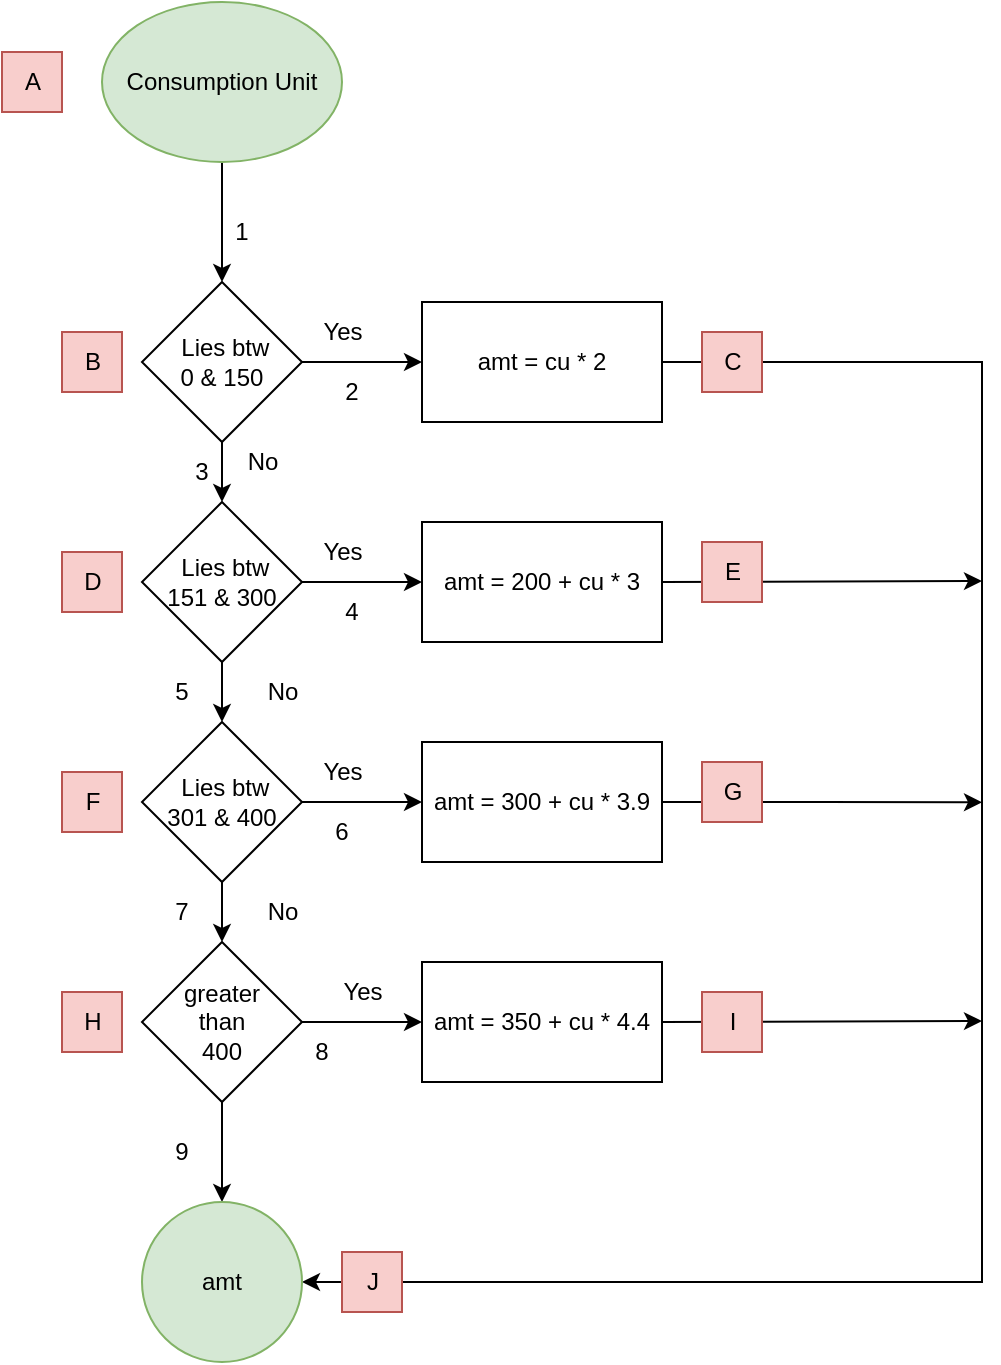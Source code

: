 <mxfile version="20.7.4"><diagram id="mP_byopYEJoC8Z0b7-wE" name="Page-1"><mxGraphModel dx="1235" dy="604" grid="1" gridSize="10" guides="1" tooltips="1" connect="1" arrows="1" fold="1" page="1" pageScale="1" pageWidth="850" pageHeight="1100" math="0" shadow="0"><root><mxCell id="0"/><mxCell id="1" parent="0"/><mxCell id="FutMnsjS8oOckAVhO-cy-3" value="" style="edgeStyle=orthogonalEdgeStyle;rounded=0;orthogonalLoop=1;jettySize=auto;html=1;" edge="1" parent="1" source="FutMnsjS8oOckAVhO-cy-1" target="FutMnsjS8oOckAVhO-cy-2"><mxGeometry relative="1" as="geometry"/></mxCell><mxCell id="FutMnsjS8oOckAVhO-cy-1" value="Consumption Unit" style="ellipse;whiteSpace=wrap;html=1;fillColor=#d5e8d4;strokeColor=#82b366;" vertex="1" parent="1"><mxGeometry x="330" y="30" width="120" height="80" as="geometry"/></mxCell><mxCell id="FutMnsjS8oOckAVhO-cy-5" value="" style="edgeStyle=orthogonalEdgeStyle;rounded=0;orthogonalLoop=1;jettySize=auto;html=1;" edge="1" parent="1" source="FutMnsjS8oOckAVhO-cy-2" target="FutMnsjS8oOckAVhO-cy-4"><mxGeometry relative="1" as="geometry"/></mxCell><mxCell id="FutMnsjS8oOckAVhO-cy-11" value="" style="edgeStyle=orthogonalEdgeStyle;rounded=0;orthogonalLoop=1;jettySize=auto;html=1;" edge="1" parent="1" source="FutMnsjS8oOckAVhO-cy-2" target="FutMnsjS8oOckAVhO-cy-10"><mxGeometry relative="1" as="geometry"/></mxCell><mxCell id="FutMnsjS8oOckAVhO-cy-2" value="&amp;nbsp;Lies btw &lt;br&gt;0 &amp;amp; 150" style="rhombus;whiteSpace=wrap;html=1;" vertex="1" parent="1"><mxGeometry x="350" y="170" width="80" height="80" as="geometry"/></mxCell><mxCell id="FutMnsjS8oOckAVhO-cy-7" value="" style="edgeStyle=orthogonalEdgeStyle;rounded=0;orthogonalLoop=1;jettySize=auto;html=1;" edge="1" parent="1" source="FutMnsjS8oOckAVhO-cy-4" target="FutMnsjS8oOckAVhO-cy-6"><mxGeometry relative="1" as="geometry"/></mxCell><mxCell id="FutMnsjS8oOckAVhO-cy-17" style="edgeStyle=orthogonalEdgeStyle;rounded=0;orthogonalLoop=1;jettySize=auto;html=1;exitX=1;exitY=0.5;exitDx=0;exitDy=0;" edge="1" parent="1" source="FutMnsjS8oOckAVhO-cy-4" target="FutMnsjS8oOckAVhO-cy-12"><mxGeometry relative="1" as="geometry"/></mxCell><mxCell id="FutMnsjS8oOckAVhO-cy-4" value="&amp;nbsp;Lies btw &lt;br&gt;151 &amp;amp; 300" style="rhombus;whiteSpace=wrap;html=1;" vertex="1" parent="1"><mxGeometry x="350" y="280" width="80" height="80" as="geometry"/></mxCell><mxCell id="FutMnsjS8oOckAVhO-cy-9" value="" style="edgeStyle=orthogonalEdgeStyle;rounded=0;orthogonalLoop=1;jettySize=auto;html=1;" edge="1" parent="1" source="FutMnsjS8oOckAVhO-cy-6" target="FutMnsjS8oOckAVhO-cy-8"><mxGeometry relative="1" as="geometry"/></mxCell><mxCell id="FutMnsjS8oOckAVhO-cy-16" style="edgeStyle=orthogonalEdgeStyle;rounded=0;orthogonalLoop=1;jettySize=auto;html=1;exitX=1;exitY=0.5;exitDx=0;exitDy=0;" edge="1" parent="1" source="FutMnsjS8oOckAVhO-cy-6" target="FutMnsjS8oOckAVhO-cy-13"><mxGeometry relative="1" as="geometry"/></mxCell><mxCell id="FutMnsjS8oOckAVhO-cy-6" value="&amp;nbsp;Lies btw &lt;br&gt;301 &amp;amp; 400" style="rhombus;whiteSpace=wrap;html=1;" vertex="1" parent="1"><mxGeometry x="350" y="390" width="80" height="80" as="geometry"/></mxCell><mxCell id="FutMnsjS8oOckAVhO-cy-15" style="edgeStyle=orthogonalEdgeStyle;rounded=0;orthogonalLoop=1;jettySize=auto;html=1;exitX=1;exitY=0.5;exitDx=0;exitDy=0;entryX=0;entryY=0.5;entryDx=0;entryDy=0;" edge="1" parent="1" source="FutMnsjS8oOckAVhO-cy-8" target="FutMnsjS8oOckAVhO-cy-14"><mxGeometry relative="1" as="geometry"/></mxCell><mxCell id="FutMnsjS8oOckAVhO-cy-26" value="" style="edgeStyle=orthogonalEdgeStyle;rounded=0;orthogonalLoop=1;jettySize=auto;html=1;" edge="1" parent="1" source="FutMnsjS8oOckAVhO-cy-8" target="FutMnsjS8oOckAVhO-cy-25"><mxGeometry relative="1" as="geometry"/></mxCell><mxCell id="FutMnsjS8oOckAVhO-cy-8" value="greater &lt;br&gt;than&lt;br&gt;400" style="rhombus;whiteSpace=wrap;html=1;" vertex="1" parent="1"><mxGeometry x="350" y="500" width="80" height="80" as="geometry"/></mxCell><mxCell id="FutMnsjS8oOckAVhO-cy-46" style="edgeStyle=orthogonalEdgeStyle;rounded=0;orthogonalLoop=1;jettySize=auto;html=1;exitX=1;exitY=0.5;exitDx=0;exitDy=0;entryX=1;entryY=0.5;entryDx=0;entryDy=0;" edge="1" parent="1" source="FutMnsjS8oOckAVhO-cy-10" target="FutMnsjS8oOckAVhO-cy-25"><mxGeometry relative="1" as="geometry"><Array as="points"><mxPoint x="770" y="210"/><mxPoint x="770" y="670"/></Array></mxGeometry></mxCell><mxCell id="FutMnsjS8oOckAVhO-cy-10" value="amt = cu * 2" style="whiteSpace=wrap;html=1;" vertex="1" parent="1"><mxGeometry x="490" y="180" width="120" height="60" as="geometry"/></mxCell><mxCell id="FutMnsjS8oOckAVhO-cy-47" style="edgeStyle=orthogonalEdgeStyle;rounded=0;orthogonalLoop=1;jettySize=auto;html=1;exitX=1;exitY=0.5;exitDx=0;exitDy=0;" edge="1" parent="1" source="FutMnsjS8oOckAVhO-cy-12"><mxGeometry relative="1" as="geometry"><mxPoint x="770" y="319.529" as="targetPoint"/></mxGeometry></mxCell><mxCell id="FutMnsjS8oOckAVhO-cy-12" value="amt = 200 + cu * 3" style="whiteSpace=wrap;html=1;" vertex="1" parent="1"><mxGeometry x="490" y="290" width="120" height="60" as="geometry"/></mxCell><mxCell id="FutMnsjS8oOckAVhO-cy-48" style="edgeStyle=orthogonalEdgeStyle;rounded=0;orthogonalLoop=1;jettySize=auto;html=1;exitX=1;exitY=0.5;exitDx=0;exitDy=0;" edge="1" parent="1" source="FutMnsjS8oOckAVhO-cy-13"><mxGeometry relative="1" as="geometry"><mxPoint x="770" y="430.118" as="targetPoint"/></mxGeometry></mxCell><mxCell id="FutMnsjS8oOckAVhO-cy-13" value="amt = 300 + cu * 3.9" style="whiteSpace=wrap;html=1;" vertex="1" parent="1"><mxGeometry x="490" y="400" width="120" height="60" as="geometry"/></mxCell><mxCell id="FutMnsjS8oOckAVhO-cy-49" style="edgeStyle=orthogonalEdgeStyle;rounded=0;orthogonalLoop=1;jettySize=auto;html=1;exitX=1;exitY=0.5;exitDx=0;exitDy=0;" edge="1" parent="1" source="FutMnsjS8oOckAVhO-cy-14"><mxGeometry relative="1" as="geometry"><mxPoint x="770" y="539.529" as="targetPoint"/></mxGeometry></mxCell><mxCell id="FutMnsjS8oOckAVhO-cy-14" value="amt = 350 + cu * 4.4" style="whiteSpace=wrap;html=1;" vertex="1" parent="1"><mxGeometry x="490" y="510" width="120" height="60" as="geometry"/></mxCell><mxCell id="FutMnsjS8oOckAVhO-cy-18" value="No" style="text;html=1;align=center;verticalAlign=middle;resizable=0;points=[];autosize=1;strokeColor=none;fillColor=none;" vertex="1" parent="1"><mxGeometry x="390" y="245" width="40" height="30" as="geometry"/></mxCell><mxCell id="FutMnsjS8oOckAVhO-cy-19" value="No" style="text;html=1;align=center;verticalAlign=middle;resizable=0;points=[];autosize=1;strokeColor=none;fillColor=none;" vertex="1" parent="1"><mxGeometry x="400" y="360" width="40" height="30" as="geometry"/></mxCell><mxCell id="FutMnsjS8oOckAVhO-cy-20" value="No" style="text;html=1;align=center;verticalAlign=middle;resizable=0;points=[];autosize=1;strokeColor=none;fillColor=none;" vertex="1" parent="1"><mxGeometry x="400" y="470" width="40" height="30" as="geometry"/></mxCell><mxCell id="FutMnsjS8oOckAVhO-cy-21" value="Yes" style="text;html=1;align=center;verticalAlign=middle;resizable=0;points=[];autosize=1;strokeColor=none;fillColor=none;" vertex="1" parent="1"><mxGeometry x="430" y="180" width="40" height="30" as="geometry"/></mxCell><mxCell id="FutMnsjS8oOckAVhO-cy-22" value="Yes" style="text;html=1;align=center;verticalAlign=middle;resizable=0;points=[];autosize=1;strokeColor=none;fillColor=none;" vertex="1" parent="1"><mxGeometry x="430" y="290" width="40" height="30" as="geometry"/></mxCell><mxCell id="FutMnsjS8oOckAVhO-cy-23" value="Yes" style="text;html=1;align=center;verticalAlign=middle;resizable=0;points=[];autosize=1;strokeColor=none;fillColor=none;" vertex="1" parent="1"><mxGeometry x="430" y="400" width="40" height="30" as="geometry"/></mxCell><mxCell id="FutMnsjS8oOckAVhO-cy-24" value="Yes" style="text;html=1;align=center;verticalAlign=middle;resizable=0;points=[];autosize=1;strokeColor=none;fillColor=none;" vertex="1" parent="1"><mxGeometry x="440" y="510" width="40" height="30" as="geometry"/></mxCell><mxCell id="FutMnsjS8oOckAVhO-cy-25" value="amt" style="ellipse;whiteSpace=wrap;html=1;fillColor=#d5e8d4;strokeColor=#82b366;" vertex="1" parent="1"><mxGeometry x="350" y="630" width="80" height="80" as="geometry"/></mxCell><mxCell id="FutMnsjS8oOckAVhO-cy-27" value="A" style="text;html=1;align=center;verticalAlign=middle;resizable=0;points=[];autosize=1;strokeColor=#b85450;fillColor=#f8cecc;" vertex="1" parent="1"><mxGeometry x="280" y="55" width="30" height="30" as="geometry"/></mxCell><mxCell id="FutMnsjS8oOckAVhO-cy-28" value="B" style="text;html=1;align=center;verticalAlign=middle;resizable=0;points=[];autosize=1;strokeColor=#b85450;fillColor=#f8cecc;" vertex="1" parent="1"><mxGeometry x="310" y="195" width="30" height="30" as="geometry"/></mxCell><mxCell id="FutMnsjS8oOckAVhO-cy-29" value="C&lt;span style=&quot;color: rgba(0, 0, 0, 0); font-family: monospace; font-size: 0px; text-align: start;&quot;&gt;%3CmxGraphModel%3E%3Croot%3E%3CmxCell%20id%3D%220%22%2F%3E%3CmxCell%20id%3D%221%22%20parent%3D%220%22%2F%3E%3CmxCell%20id%3D%222%22%20value%3D%22B%22%20style%3D%22text%3Bhtml%3D1%3Balign%3Dcenter%3BverticalAlign%3Dmiddle%3Bresizable%3D0%3Bpoints%3D%5B%5D%3Bautosize%3D1%3BstrokeColor%3D%23b85450%3BfillColor%3D%23f8cecc%3B%22%20vertex%3D%221%22%20parent%3D%221%22%3E%3CmxGeometry%20x%3D%22310%22%20y%3D%22195%22%20width%3D%2230%22%20height%3D%2230%22%20as%3D%22geometry%22%2F%3E%3C%2FmxCell%3E%3C%2Froot%3E%3C%2FmxGraphModel%3E&lt;/span&gt;" style="text;html=1;align=center;verticalAlign=middle;resizable=0;points=[];autosize=1;strokeColor=#b85450;fillColor=#f8cecc;" vertex="1" parent="1"><mxGeometry x="630" y="195" width="30" height="30" as="geometry"/></mxCell><mxCell id="FutMnsjS8oOckAVhO-cy-30" value="D" style="text;html=1;align=center;verticalAlign=middle;resizable=0;points=[];autosize=1;strokeColor=#b85450;fillColor=#f8cecc;" vertex="1" parent="1"><mxGeometry x="310" y="305" width="30" height="30" as="geometry"/></mxCell><mxCell id="FutMnsjS8oOckAVhO-cy-31" value="E" style="text;html=1;align=center;verticalAlign=middle;resizable=0;points=[];autosize=1;strokeColor=#b85450;fillColor=#f8cecc;" vertex="1" parent="1"><mxGeometry x="630" y="300" width="30" height="30" as="geometry"/></mxCell><mxCell id="FutMnsjS8oOckAVhO-cy-32" value="F" style="text;html=1;align=center;verticalAlign=middle;resizable=0;points=[];autosize=1;strokeColor=#b85450;fillColor=#f8cecc;" vertex="1" parent="1"><mxGeometry x="310" y="415" width="30" height="30" as="geometry"/></mxCell><mxCell id="FutMnsjS8oOckAVhO-cy-33" value="G" style="text;html=1;align=center;verticalAlign=middle;resizable=0;points=[];autosize=1;strokeColor=#b85450;fillColor=#f8cecc;" vertex="1" parent="1"><mxGeometry x="630" y="410" width="30" height="30" as="geometry"/></mxCell><mxCell id="FutMnsjS8oOckAVhO-cy-34" value="H" style="text;html=1;align=center;verticalAlign=middle;resizable=0;points=[];autosize=1;strokeColor=#b85450;fillColor=#f8cecc;" vertex="1" parent="1"><mxGeometry x="310" y="525" width="30" height="30" as="geometry"/></mxCell><mxCell id="FutMnsjS8oOckAVhO-cy-35" value="I" style="text;html=1;align=center;verticalAlign=middle;resizable=0;points=[];autosize=1;strokeColor=#b85450;fillColor=#f8cecc;" vertex="1" parent="1"><mxGeometry x="630" y="525" width="30" height="30" as="geometry"/></mxCell><mxCell id="FutMnsjS8oOckAVhO-cy-36" value="J" style="text;html=1;align=center;verticalAlign=middle;resizable=0;points=[];autosize=1;strokeColor=#b85450;fillColor=#f8cecc;" vertex="1" parent="1"><mxGeometry x="450" y="655" width="30" height="30" as="geometry"/></mxCell><mxCell id="FutMnsjS8oOckAVhO-cy-37" value="1" style="text;html=1;strokeColor=none;fillColor=none;align=center;verticalAlign=middle;whiteSpace=wrap;rounded=0;" vertex="1" parent="1"><mxGeometry x="370" y="130" width="60" height="30" as="geometry"/></mxCell><mxCell id="FutMnsjS8oOckAVhO-cy-38" value="2" style="text;html=1;strokeColor=none;fillColor=none;align=center;verticalAlign=middle;whiteSpace=wrap;rounded=0;" vertex="1" parent="1"><mxGeometry x="425" y="210" width="60" height="30" as="geometry"/></mxCell><mxCell id="FutMnsjS8oOckAVhO-cy-39" value="3" style="text;html=1;strokeColor=none;fillColor=none;align=center;verticalAlign=middle;whiteSpace=wrap;rounded=0;" vertex="1" parent="1"><mxGeometry x="350" y="250" width="60" height="30" as="geometry"/></mxCell><mxCell id="FutMnsjS8oOckAVhO-cy-40" value="4" style="text;html=1;strokeColor=none;fillColor=none;align=center;verticalAlign=middle;whiteSpace=wrap;rounded=0;" vertex="1" parent="1"><mxGeometry x="425" y="320" width="60" height="30" as="geometry"/></mxCell><mxCell id="FutMnsjS8oOckAVhO-cy-41" value="5" style="text;html=1;strokeColor=none;fillColor=none;align=center;verticalAlign=middle;whiteSpace=wrap;rounded=0;" vertex="1" parent="1"><mxGeometry x="340" y="360" width="60" height="30" as="geometry"/></mxCell><mxCell id="FutMnsjS8oOckAVhO-cy-42" value="6" style="text;html=1;strokeColor=none;fillColor=none;align=center;verticalAlign=middle;whiteSpace=wrap;rounded=0;" vertex="1" parent="1"><mxGeometry x="420" y="430" width="60" height="30" as="geometry"/></mxCell><mxCell id="FutMnsjS8oOckAVhO-cy-43" value="7" style="text;html=1;strokeColor=none;fillColor=none;align=center;verticalAlign=middle;whiteSpace=wrap;rounded=0;" vertex="1" parent="1"><mxGeometry x="340" y="470" width="60" height="30" as="geometry"/></mxCell><mxCell id="FutMnsjS8oOckAVhO-cy-44" value="8" style="text;html=1;strokeColor=none;fillColor=none;align=center;verticalAlign=middle;whiteSpace=wrap;rounded=0;" vertex="1" parent="1"><mxGeometry x="410" y="540" width="60" height="30" as="geometry"/></mxCell><mxCell id="FutMnsjS8oOckAVhO-cy-45" value="9" style="text;html=1;strokeColor=none;fillColor=none;align=center;verticalAlign=middle;whiteSpace=wrap;rounded=0;" vertex="1" parent="1"><mxGeometry x="340" y="590" width="60" height="30" as="geometry"/></mxCell></root></mxGraphModel></diagram></mxfile>